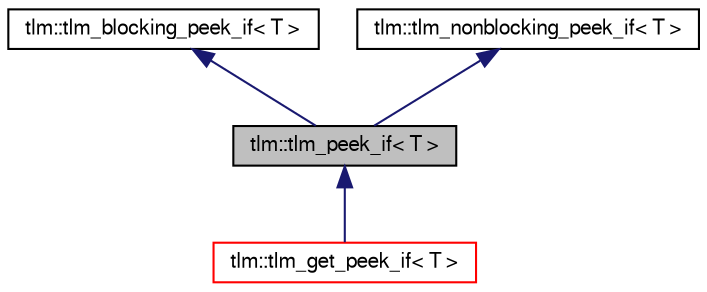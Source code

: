 digraph G
{
  edge [fontname="FreeSans",fontsize="10",labelfontname="FreeSans",labelfontsize="10"];
  node [fontname="FreeSans",fontsize="10",shape=record];
  Node1 [label="tlm::tlm_peek_if\< T \>",height=0.2,width=0.4,color="black", fillcolor="grey75", style="filled" fontcolor="black"];
  Node2 -> Node1 [dir=back,color="midnightblue",fontsize="10",style="solid",fontname="FreeSans"];
  Node2 [label="tlm::tlm_blocking_peek_if\< T \>",height=0.2,width=0.4,color="black", fillcolor="white", style="filled",URL="$a00065.html"];
  Node3 -> Node1 [dir=back,color="midnightblue",fontsize="10",style="solid",fontname="FreeSans"];
  Node3 [label="tlm::tlm_nonblocking_peek_if\< T \>",height=0.2,width=0.4,color="black", fillcolor="white", style="filled",URL="$a00101.html"];
  Node1 -> Node4 [dir=back,color="midnightblue",fontsize="10",style="solid",fontname="FreeSans"];
  Node4 [label="tlm::tlm_get_peek_if\< T \>",height=0.2,width=0.4,color="red", fillcolor="white", style="filled",URL="$a00091.html"];
}
